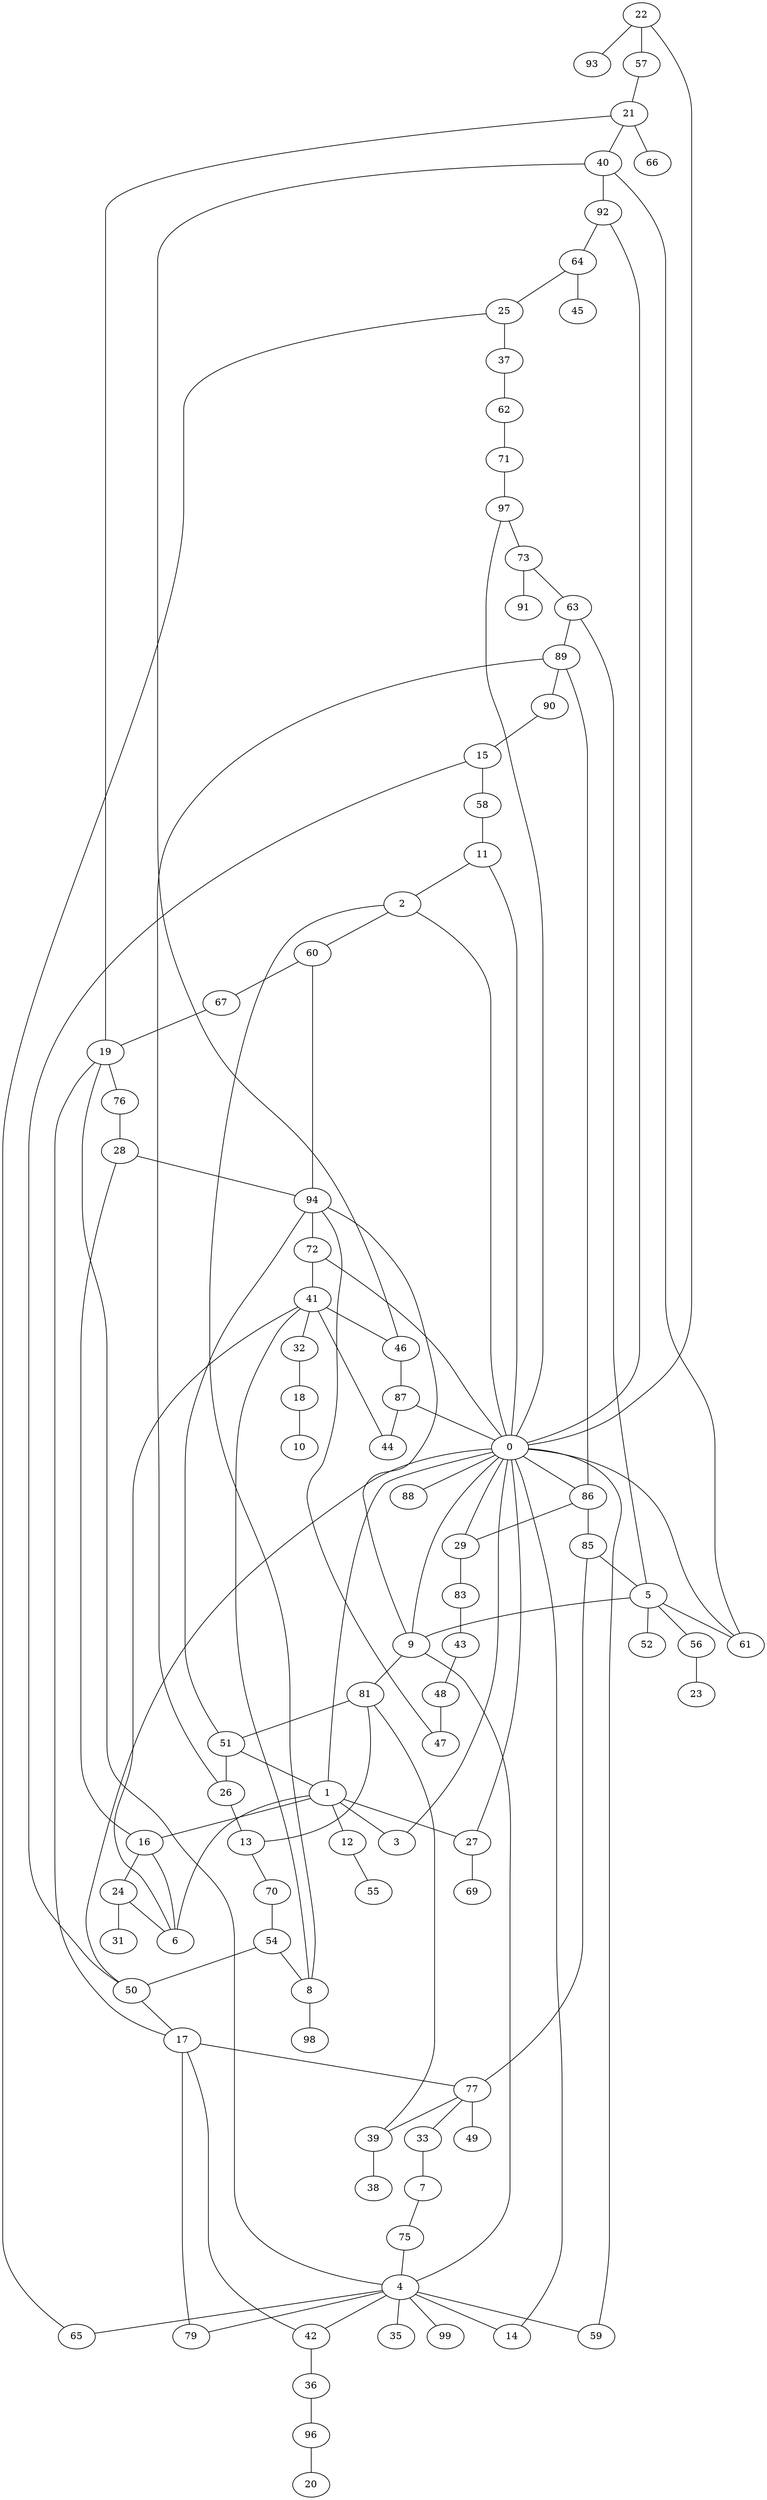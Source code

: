 graph G {
  22;
  93;
  57;
  21;
  40;
  92;
  64;
  45;
  25;
  37;
  62;
  71;
  97;
  73;
  91;
  63;
  89;
  90;
  15;
  58;
  11;
  2;
  60;
  67;
  19;
  76;
  28;
  94;
  72;
  41;
  46;
  87;
  44;
  0;
  88;
  86;
  85;
  5;
  61;
  56;
  23;
  52;
  9;
  81;
  51;
  26;
  13;
  70;
  54;
  50;
  17;
  77;
  39;
  38;
  33;
  7;
  75;
  4;
  99;
  79;
  65;
  59;
  42;
  36;
  96;
  20;
  35;
  14;
  49;
  8;
  98;
  1;
  16;
  24;
  31;
  6;
  12;
  55;
  27;
  69;
  3;
  29;
  83;
  43;
  48;
  47;
  32;
  18;
  10;
  66;
   22 -- 0;
   22 -- 57;
   22 -- 93;
   57 -- 21;
   21 -- 19;
   21 -- 66;
   21 -- 40;
   40 -- 46;
   40 -- 61;
   40 -- 92;
   92 -- 0;
   92 -- 64;
   64 -- 25;
   64 -- 45;
   25 -- 65;
   25 -- 37;
   37 -- 62;
   62 -- 71;
   71 -- 97;
   97 -- 0;
   97 -- 73;
   73 -- 63;
   73 -- 91;
   63 -- 5;
   63 -- 89;
   89 -- 26;
   89 -- 86;
   89 -- 90;
   90 -- 15;
   15 -- 50;
   15 -- 58;
   58 -- 11;
   11 -- 0;
   11 -- 2;
   2 -- 0;
   2 -- 8;
   2 -- 60;
   60 -- 94;
   60 -- 67;
   67 -- 19;
   19 -- 4;
   19 -- 17;
   19 -- 76;
   76 -- 28;
   28 -- 16;
   28 -- 94;
   94 -- 9;
   94 -- 47;
   94 -- 51;
   94 -- 72;
   72 -- 0;
   72 -- 41;
   41 -- 8;
   41 -- 6;
   41 -- 32;
   41 -- 44;
   41 -- 46;
   46 -- 87;
   87 -- 0;
   87 -- 44;
   0 -- 1;
   0 -- 3;
   0 -- 9;
   0 -- 14;
   0 -- 27;
   0 -- 29;
   0 -- 50;
   0 -- 59;
   0 -- 61;
   0 -- 86;
   0 -- 88;
   86 -- 29;
   86 -- 85;
   85 -- 77;
   85 -- 5;
   5 -- 9;
   5 -- 52;
   5 -- 56;
   5 -- 61;
   56 -- 23;
   9 -- 4;
   9 -- 81;
   81 -- 13;
   81 -- 39;
   81 -- 51;
   51 -- 1;
   51 -- 26;
   26 -- 13;
   13 -- 70;
   70 -- 54;
   54 -- 8;
   54 -- 50;
   50 -- 17;
   17 -- 42;
   17 -- 79;
   17 -- 77;
   77 -- 49;
   77 -- 33;
   77 -- 39;
   39 -- 38;
   33 -- 7;
   7 -- 75;
   75 -- 4;
   4 -- 14;
   4 -- 35;
   4 -- 42;
   4 -- 59;
   4 -- 65;
   4 -- 79;
   4 -- 99;
   42 -- 36;
   36 -- 96;
   96 -- 20;
   8 -- 98;
   1 -- 3;
   1 -- 6;
   1 -- 27;
   1 -- 12;
   1 -- 16;
   16 -- 6;
   16 -- 24;
   24 -- 6;
   24 -- 31;
   12 -- 55;
   27 -- 69;
   29 -- 83;
   83 -- 43;
   43 -- 48;
   48 -- 47;
   32 -- 18;
   18 -- 10;
}
